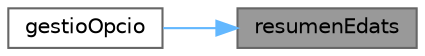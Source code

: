 digraph "resumenEdats"
{
 // LATEX_PDF_SIZE
  bgcolor="transparent";
  edge [fontname=Helvetica,fontsize=10,labelfontname=Helvetica,labelfontsize=10];
  node [fontname=Helvetica,fontsize=10,shape=box,height=0.2,width=0.4];
  rankdir="RL";
  Node1 [id="Node000001",label="resumenEdats",height=0.2,width=0.4,color="gray40", fillcolor="grey60", style="filled", fontcolor="black",tooltip="Muestra un resumen de las edades de la población."];
  Node1 -> Node2 [id="edge2_Node000001_Node000002",dir="back",color="steelblue1",style="solid",tooltip=" "];
  Node2 [id="Node000002",label="gestioOpcio",height=0.2,width=0.4,color="grey40", fillcolor="white", style="filled",URL="$main_8cpp.html#a5289933794b2beb79f44578f8d07af19",tooltip="Gestiona las opciones seleccionadas por el usuario."];
}
